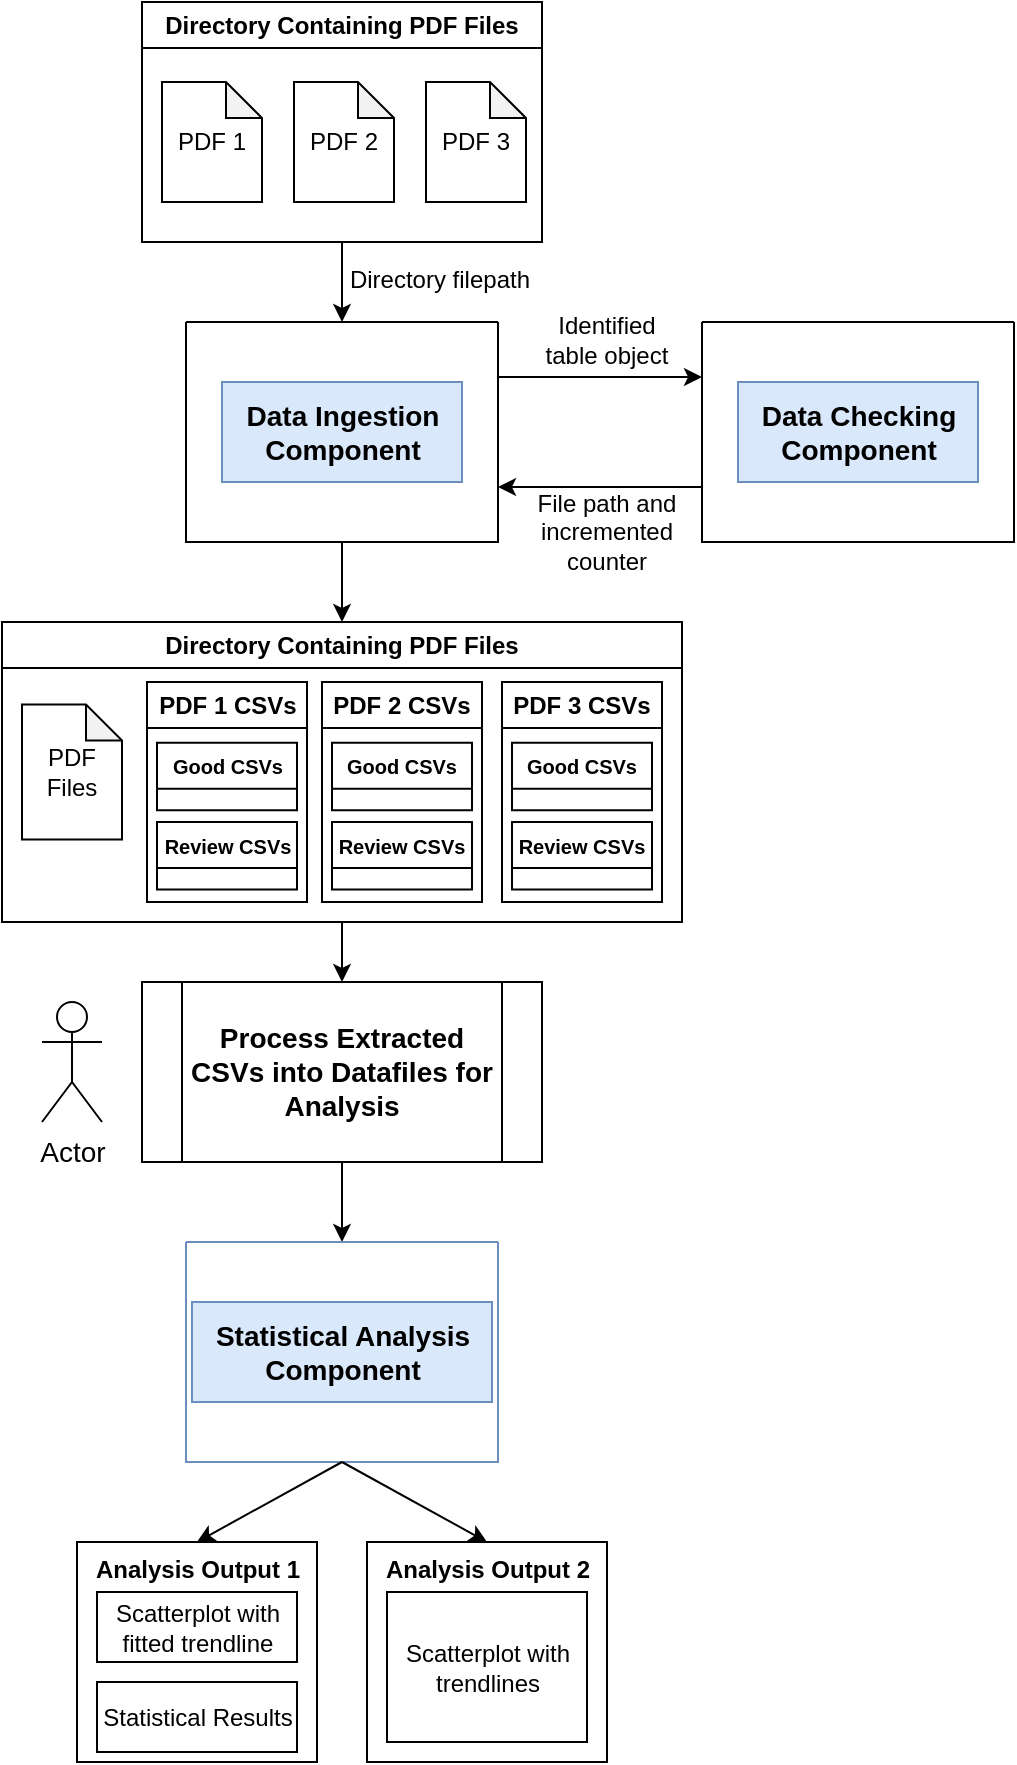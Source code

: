 <mxfile version="20.8.22" type="device"><diagram name="Page-1" id="eDP79gBj59IjRkoBPhtm"><mxGraphModel dx="1105" dy="671" grid="1" gridSize="10" guides="1" tooltips="1" connect="1" arrows="1" fold="1" page="1" pageScale="1" pageWidth="850" pageHeight="1100" math="0" shadow="0"><root><mxCell id="0"/><mxCell id="1" parent="0"/><mxCell id="VhuP7eZi9RopqfHTquxs-10" value="" style="group" vertex="1" connectable="0" parent="1"><mxGeometry x="200" y="20" width="200" height="120" as="geometry"/></mxCell><mxCell id="VhuP7eZi9RopqfHTquxs-7" value="Directory Containing PDF Files" style="swimlane;whiteSpace=wrap;html=1;" vertex="1" parent="VhuP7eZi9RopqfHTquxs-10"><mxGeometry width="200" height="120" as="geometry"/></mxCell><mxCell id="VhuP7eZi9RopqfHTquxs-2" value="PDF 1" style="shape=note;whiteSpace=wrap;html=1;backgroundOutline=1;darkOpacity=0.05;size=18;" vertex="1" parent="VhuP7eZi9RopqfHTquxs-7"><mxGeometry x="10" y="40" width="50" height="60" as="geometry"/></mxCell><mxCell id="VhuP7eZi9RopqfHTquxs-8" value="PDF 2" style="shape=note;whiteSpace=wrap;html=1;backgroundOutline=1;darkOpacity=0.05;size=18;" vertex="1" parent="VhuP7eZi9RopqfHTquxs-10"><mxGeometry x="76" y="40" width="50" height="60" as="geometry"/></mxCell><mxCell id="VhuP7eZi9RopqfHTquxs-9" value="PDF 3" style="shape=note;whiteSpace=wrap;html=1;backgroundOutline=1;darkOpacity=0.05;size=18;" vertex="1" parent="VhuP7eZi9RopqfHTquxs-10"><mxGeometry x="142" y="40" width="50" height="60" as="geometry"/></mxCell><mxCell id="VhuP7eZi9RopqfHTquxs-15" value="" style="endArrow=classic;html=1;rounded=0;fontSize=14;exitX=0.5;exitY=1;exitDx=0;exitDy=0;entryX=0.5;entryY=0;entryDx=0;entryDy=0;" edge="1" parent="1" source="VhuP7eZi9RopqfHTquxs-7" target="VhuP7eZi9RopqfHTquxs-11"><mxGeometry width="50" height="50" relative="1" as="geometry"><mxPoint x="310" y="290" as="sourcePoint"/><mxPoint x="360" y="240" as="targetPoint"/></mxGeometry></mxCell><mxCell id="VhuP7eZi9RopqfHTquxs-16" value="Directory filepath" style="text;html=1;strokeColor=none;fillColor=none;align=center;verticalAlign=middle;whiteSpace=wrap;rounded=0;fontSize=12;" vertex="1" parent="1"><mxGeometry x="294" y="144" width="110" height="30" as="geometry"/></mxCell><mxCell id="VhuP7eZi9RopqfHTquxs-27" value="" style="group" vertex="1" connectable="0" parent="1"><mxGeometry x="222" y="174" width="414" height="116" as="geometry"/></mxCell><mxCell id="VhuP7eZi9RopqfHTquxs-11" value="" style="swimlane;startSize=0;verticalAlign=middle;" vertex="1" parent="VhuP7eZi9RopqfHTquxs-27"><mxGeometry y="6" width="156" height="110" as="geometry"/></mxCell><mxCell id="VhuP7eZi9RopqfHTquxs-12" value="Data Ingestion&lt;br style=&quot;font-size: 14px;&quot;&gt;Component" style="text;html=1;align=center;verticalAlign=middle;resizable=0;points=[];autosize=1;strokeColor=#6c8ebf;fillColor=#dae8fc;fontSize=14;fontStyle=1" vertex="1" parent="VhuP7eZi9RopqfHTquxs-11"><mxGeometry x="18" y="30" width="120" height="50" as="geometry"/></mxCell><mxCell id="VhuP7eZi9RopqfHTquxs-13" value="" style="swimlane;startSize=0;verticalAlign=middle;" vertex="1" parent="VhuP7eZi9RopqfHTquxs-27"><mxGeometry x="258" y="6" width="156" height="110" as="geometry"/></mxCell><mxCell id="VhuP7eZi9RopqfHTquxs-14" value="Data Checking&lt;br style=&quot;font-size: 14px;&quot;&gt;Component" style="text;html=1;align=center;verticalAlign=middle;resizable=0;points=[];autosize=1;strokeColor=#6c8ebf;fillColor=#dae8fc;fontSize=14;fontStyle=1" vertex="1" parent="VhuP7eZi9RopqfHTquxs-13"><mxGeometry x="18" y="30" width="120" height="50" as="geometry"/></mxCell><mxCell id="VhuP7eZi9RopqfHTquxs-17" value="" style="endArrow=classic;html=1;rounded=0;fontSize=12;entryX=0;entryY=0.25;entryDx=0;entryDy=0;exitX=1;exitY=0.25;exitDx=0;exitDy=0;" edge="1" parent="VhuP7eZi9RopqfHTquxs-27" source="VhuP7eZi9RopqfHTquxs-11" target="VhuP7eZi9RopqfHTquxs-13"><mxGeometry width="50" height="50" relative="1" as="geometry"><mxPoint x="88" y="106" as="sourcePoint"/><mxPoint x="138" y="56" as="targetPoint"/></mxGeometry></mxCell><mxCell id="VhuP7eZi9RopqfHTquxs-18" value="Identified table object" style="text;html=1;strokeColor=none;fillColor=none;align=center;verticalAlign=middle;whiteSpace=wrap;rounded=0;fontSize=12;" vertex="1" parent="VhuP7eZi9RopqfHTquxs-27"><mxGeometry x="173" width="75" height="30" as="geometry"/></mxCell><mxCell id="VhuP7eZi9RopqfHTquxs-19" value="" style="endArrow=classic;html=1;rounded=0;fontSize=12;entryX=1;entryY=0.75;entryDx=0;entryDy=0;exitX=0;exitY=0.75;exitDx=0;exitDy=0;" edge="1" parent="VhuP7eZi9RopqfHTquxs-27" source="VhuP7eZi9RopqfHTquxs-13" target="VhuP7eZi9RopqfHTquxs-11"><mxGeometry width="50" height="50" relative="1" as="geometry"><mxPoint x="258" y="80" as="sourcePoint"/><mxPoint x="156" y="80" as="targetPoint"/></mxGeometry></mxCell><mxCell id="VhuP7eZi9RopqfHTquxs-20" value="File path and incremented&lt;br&gt;counter" style="text;html=1;strokeColor=none;fillColor=none;align=center;verticalAlign=middle;whiteSpace=wrap;rounded=0;fontSize=12;" vertex="1" parent="VhuP7eZi9RopqfHTquxs-27"><mxGeometry x="173" y="89" width="75" height="44" as="geometry"/></mxCell><mxCell id="VhuP7eZi9RopqfHTquxs-28" value="" style="endArrow=classic;html=1;rounded=0;fontSize=12;exitX=0.5;exitY=1;exitDx=0;exitDy=0;entryX=0.5;entryY=0;entryDx=0;entryDy=0;" edge="1" parent="1" source="VhuP7eZi9RopqfHTquxs-11" target="VhuP7eZi9RopqfHTquxs-23"><mxGeometry width="50" height="50" relative="1" as="geometry"><mxPoint x="310" y="260" as="sourcePoint"/><mxPoint x="360" y="210" as="targetPoint"/></mxGeometry></mxCell><mxCell id="VhuP7eZi9RopqfHTquxs-66" value="" style="edgeStyle=orthogonalEdgeStyle;rounded=0;orthogonalLoop=1;jettySize=auto;html=1;fontSize=14;" edge="1" parent="1" source="VhuP7eZi9RopqfHTquxs-23" target="VhuP7eZi9RopqfHTquxs-65"><mxGeometry relative="1" as="geometry"/></mxCell><mxCell id="VhuP7eZi9RopqfHTquxs-23" value="Directory Containing PDF Files" style="swimlane;whiteSpace=wrap;html=1;" vertex="1" parent="1"><mxGeometry x="130" y="330" width="340" height="150" as="geometry"/></mxCell><mxCell id="VhuP7eZi9RopqfHTquxs-36" value="PDF Files" style="shape=note;whiteSpace=wrap;html=1;backgroundOutline=1;darkOpacity=0.05;size=18;" vertex="1" parent="VhuP7eZi9RopqfHTquxs-23"><mxGeometry x="10" y="41.25" width="50" height="67.5" as="geometry"/></mxCell><mxCell id="VhuP7eZi9RopqfHTquxs-37" value="PDF 1 CSVs" style="swimlane;whiteSpace=wrap;html=1;fontSize=12;" vertex="1" parent="VhuP7eZi9RopqfHTquxs-23"><mxGeometry x="72.5" y="30" width="80" height="110" as="geometry"/></mxCell><mxCell id="VhuP7eZi9RopqfHTquxs-49" value="Good CSVs" style="swimlane;whiteSpace=wrap;html=1;fontSize=10;" vertex="1" parent="VhuP7eZi9RopqfHTquxs-37"><mxGeometry x="5" y="30.375" width="70" height="33.75" as="geometry"/></mxCell><mxCell id="VhuP7eZi9RopqfHTquxs-50" value="Review CSVs" style="swimlane;whiteSpace=wrap;html=1;fontSize=10;" vertex="1" parent="VhuP7eZi9RopqfHTquxs-37"><mxGeometry x="5" y="70.005" width="70" height="33.75" as="geometry"/></mxCell><mxCell id="VhuP7eZi9RopqfHTquxs-57" value="PDF 2 CSVs" style="swimlane;whiteSpace=wrap;html=1;fontSize=12;" vertex="1" parent="VhuP7eZi9RopqfHTquxs-23"><mxGeometry x="160" y="30" width="80" height="110" as="geometry"/></mxCell><mxCell id="VhuP7eZi9RopqfHTquxs-58" value="Good CSVs" style="swimlane;whiteSpace=wrap;html=1;fontSize=10;" vertex="1" parent="VhuP7eZi9RopqfHTquxs-57"><mxGeometry x="5" y="30.375" width="70" height="33.75" as="geometry"/></mxCell><mxCell id="VhuP7eZi9RopqfHTquxs-59" value="Review CSVs" style="swimlane;whiteSpace=wrap;html=1;fontSize=10;" vertex="1" parent="VhuP7eZi9RopqfHTquxs-57"><mxGeometry x="5" y="70.005" width="70" height="33.75" as="geometry"/></mxCell><mxCell id="VhuP7eZi9RopqfHTquxs-60" value="PDF 3 CSVs" style="swimlane;whiteSpace=wrap;html=1;fontSize=12;" vertex="1" parent="VhuP7eZi9RopqfHTquxs-23"><mxGeometry x="250" y="30" width="80" height="110" as="geometry"/></mxCell><mxCell id="VhuP7eZi9RopqfHTquxs-61" value="Good CSVs" style="swimlane;whiteSpace=wrap;html=1;fontSize=10;" vertex="1" parent="VhuP7eZi9RopqfHTquxs-60"><mxGeometry x="5" y="30.375" width="70" height="33.75" as="geometry"/></mxCell><mxCell id="VhuP7eZi9RopqfHTquxs-62" value="Review CSVs" style="swimlane;whiteSpace=wrap;html=1;fontSize=10;" vertex="1" parent="VhuP7eZi9RopqfHTquxs-60"><mxGeometry x="5" y="70.005" width="70" height="33.75" as="geometry"/></mxCell><mxCell id="VhuP7eZi9RopqfHTquxs-74" style="edgeStyle=orthogonalEdgeStyle;rounded=0;orthogonalLoop=1;jettySize=auto;html=1;exitX=0.5;exitY=1;exitDx=0;exitDy=0;fontSize=14;" edge="1" parent="1" source="VhuP7eZi9RopqfHTquxs-65" target="VhuP7eZi9RopqfHTquxs-68"><mxGeometry relative="1" as="geometry"/></mxCell><mxCell id="VhuP7eZi9RopqfHTquxs-65" value="Process Extracted CSVs into Datafiles for Analysis" style="shape=process;whiteSpace=wrap;html=1;backgroundOutline=1;fontSize=14;fontStyle=1" vertex="1" parent="1"><mxGeometry x="200" y="510" width="200" height="90" as="geometry"/></mxCell><mxCell id="VhuP7eZi9RopqfHTquxs-67" value="Actor" style="shape=umlActor;verticalLabelPosition=bottom;verticalAlign=top;html=1;outlineConnect=0;fontSize=14;" vertex="1" parent="1"><mxGeometry x="150" y="520" width="30" height="60" as="geometry"/></mxCell><mxCell id="VhuP7eZi9RopqfHTquxs-68" value="" style="swimlane;startSize=0;verticalAlign=middle;fillColor=#dae8fc;strokeColor=#6c8ebf;" vertex="1" parent="1"><mxGeometry x="222" y="640" width="156" height="110" as="geometry"/></mxCell><mxCell id="VhuP7eZi9RopqfHTquxs-69" value="Statistical Analysis&lt;br&gt;Component" style="text;html=1;align=center;verticalAlign=middle;resizable=0;points=[];autosize=1;strokeColor=#6c8ebf;fillColor=#dae8fc;fontSize=14;fontStyle=1" vertex="1" parent="VhuP7eZi9RopqfHTquxs-68"><mxGeometry x="3" y="30" width="150" height="50" as="geometry"/></mxCell><mxCell id="VhuP7eZi9RopqfHTquxs-76" value="Analysis Output 1" style="rounded=0;whiteSpace=wrap;html=1;fontSize=12;verticalAlign=top;fontStyle=1" vertex="1" parent="1"><mxGeometry x="167.5" y="790" width="120" height="110" as="geometry"/></mxCell><mxCell id="VhuP7eZi9RopqfHTquxs-79" value="Scatterplot with fitted trendline" style="rounded=0;whiteSpace=wrap;html=1;fontSize=12;" vertex="1" parent="1"><mxGeometry x="177.5" y="815" width="100" height="35" as="geometry"/></mxCell><mxCell id="VhuP7eZi9RopqfHTquxs-80" value="Statistical Results" style="rounded=0;whiteSpace=wrap;html=1;fontSize=12;" vertex="1" parent="1"><mxGeometry x="177.5" y="860" width="100" height="35" as="geometry"/></mxCell><mxCell id="VhuP7eZi9RopqfHTquxs-81" value="Analysis Output 2" style="rounded=0;whiteSpace=wrap;html=1;fontSize=12;verticalAlign=top;fontStyle=1" vertex="1" parent="1"><mxGeometry x="312.5" y="790" width="120" height="110" as="geometry"/></mxCell><mxCell id="VhuP7eZi9RopqfHTquxs-82" value="Scatterplot with trendlines" style="rounded=0;whiteSpace=wrap;html=1;fontSize=12;" vertex="1" parent="1"><mxGeometry x="322.5" y="815" width="100" height="75" as="geometry"/></mxCell><mxCell id="VhuP7eZi9RopqfHTquxs-85" value="" style="endArrow=classic;html=1;rounded=0;fontSize=12;exitX=0.5;exitY=1;exitDx=0;exitDy=0;entryX=0.5;entryY=0;entryDx=0;entryDy=0;" edge="1" parent="1" source="VhuP7eZi9RopqfHTquxs-68" target="VhuP7eZi9RopqfHTquxs-76"><mxGeometry width="50" height="50" relative="1" as="geometry"><mxPoint x="310" y="760" as="sourcePoint"/><mxPoint x="340" y="640" as="targetPoint"/></mxGeometry></mxCell><mxCell id="VhuP7eZi9RopqfHTquxs-86" value="" style="endArrow=classic;html=1;rounded=0;fontSize=12;exitX=0.5;exitY=1;exitDx=0;exitDy=0;entryX=0.5;entryY=0;entryDx=0;entryDy=0;" edge="1" parent="1" source="VhuP7eZi9RopqfHTquxs-68" target="VhuP7eZi9RopqfHTquxs-81"><mxGeometry width="50" height="50" relative="1" as="geometry"><mxPoint x="290" y="690" as="sourcePoint"/><mxPoint x="340" y="640" as="targetPoint"/></mxGeometry></mxCell></root></mxGraphModel></diagram></mxfile>